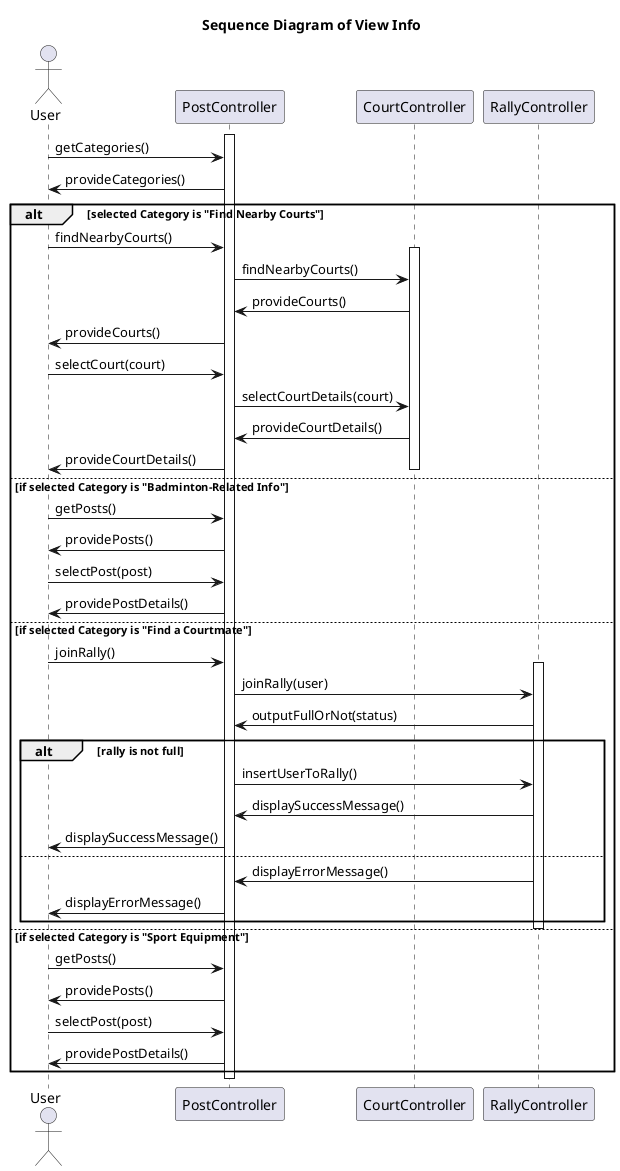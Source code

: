 @startuml
title Sequence Diagram of View Info

actor User

activate PostController
User -> PostController : getCategories()
PostController -> User : provideCategories()

alt selected Category is "Find Nearby Courts"

    User -> PostController: findNearbyCourts()

    activate CourtController
    PostController -> CourtController: findNearbyCourts()
    CourtController -> PostController: provideCourts()

    PostController -> User: provideCourts()
    User -> PostController: selectCourt(court)

    PostController -> CourtController: selectCourtDetails(court)
    CourtController -> PostController: provideCourtDetails()

    PostController -> User: provideCourtDetails()
    deactivate CourtController

else if selected Category is "Badminton-Related Info"

    User -> PostController: getPosts()
    PostController -> User: providePosts()

    User -> PostController: selectPost(post)
    PostController -> User: providePostDetails()

else if selected Category is "Find a Courtmate"

    User -> PostController: joinRally()

    activate RallyController
    PostController -> RallyController: joinRally(user)
    RallyController -> PostController: outputFullOrNot(status)

    alt rally is not full
        PostController -> RallyController: insertUserToRally()
        RallyController -> PostController: displaySuccessMessage()
        PostController -> User: displaySuccessMessage()
    else
        RallyController -> PostController: displayErrorMessage()
        PostController -> User: displayErrorMessage()
    end

    deactivate RallyController

else if selected Category is "Sport Equipment"

    User -> PostController: getPosts()
    PostController -> User: providePosts()

    User -> PostController: selectPost(post)
    PostController -> User: providePostDetails()
end

deactivate PostController

@enduml